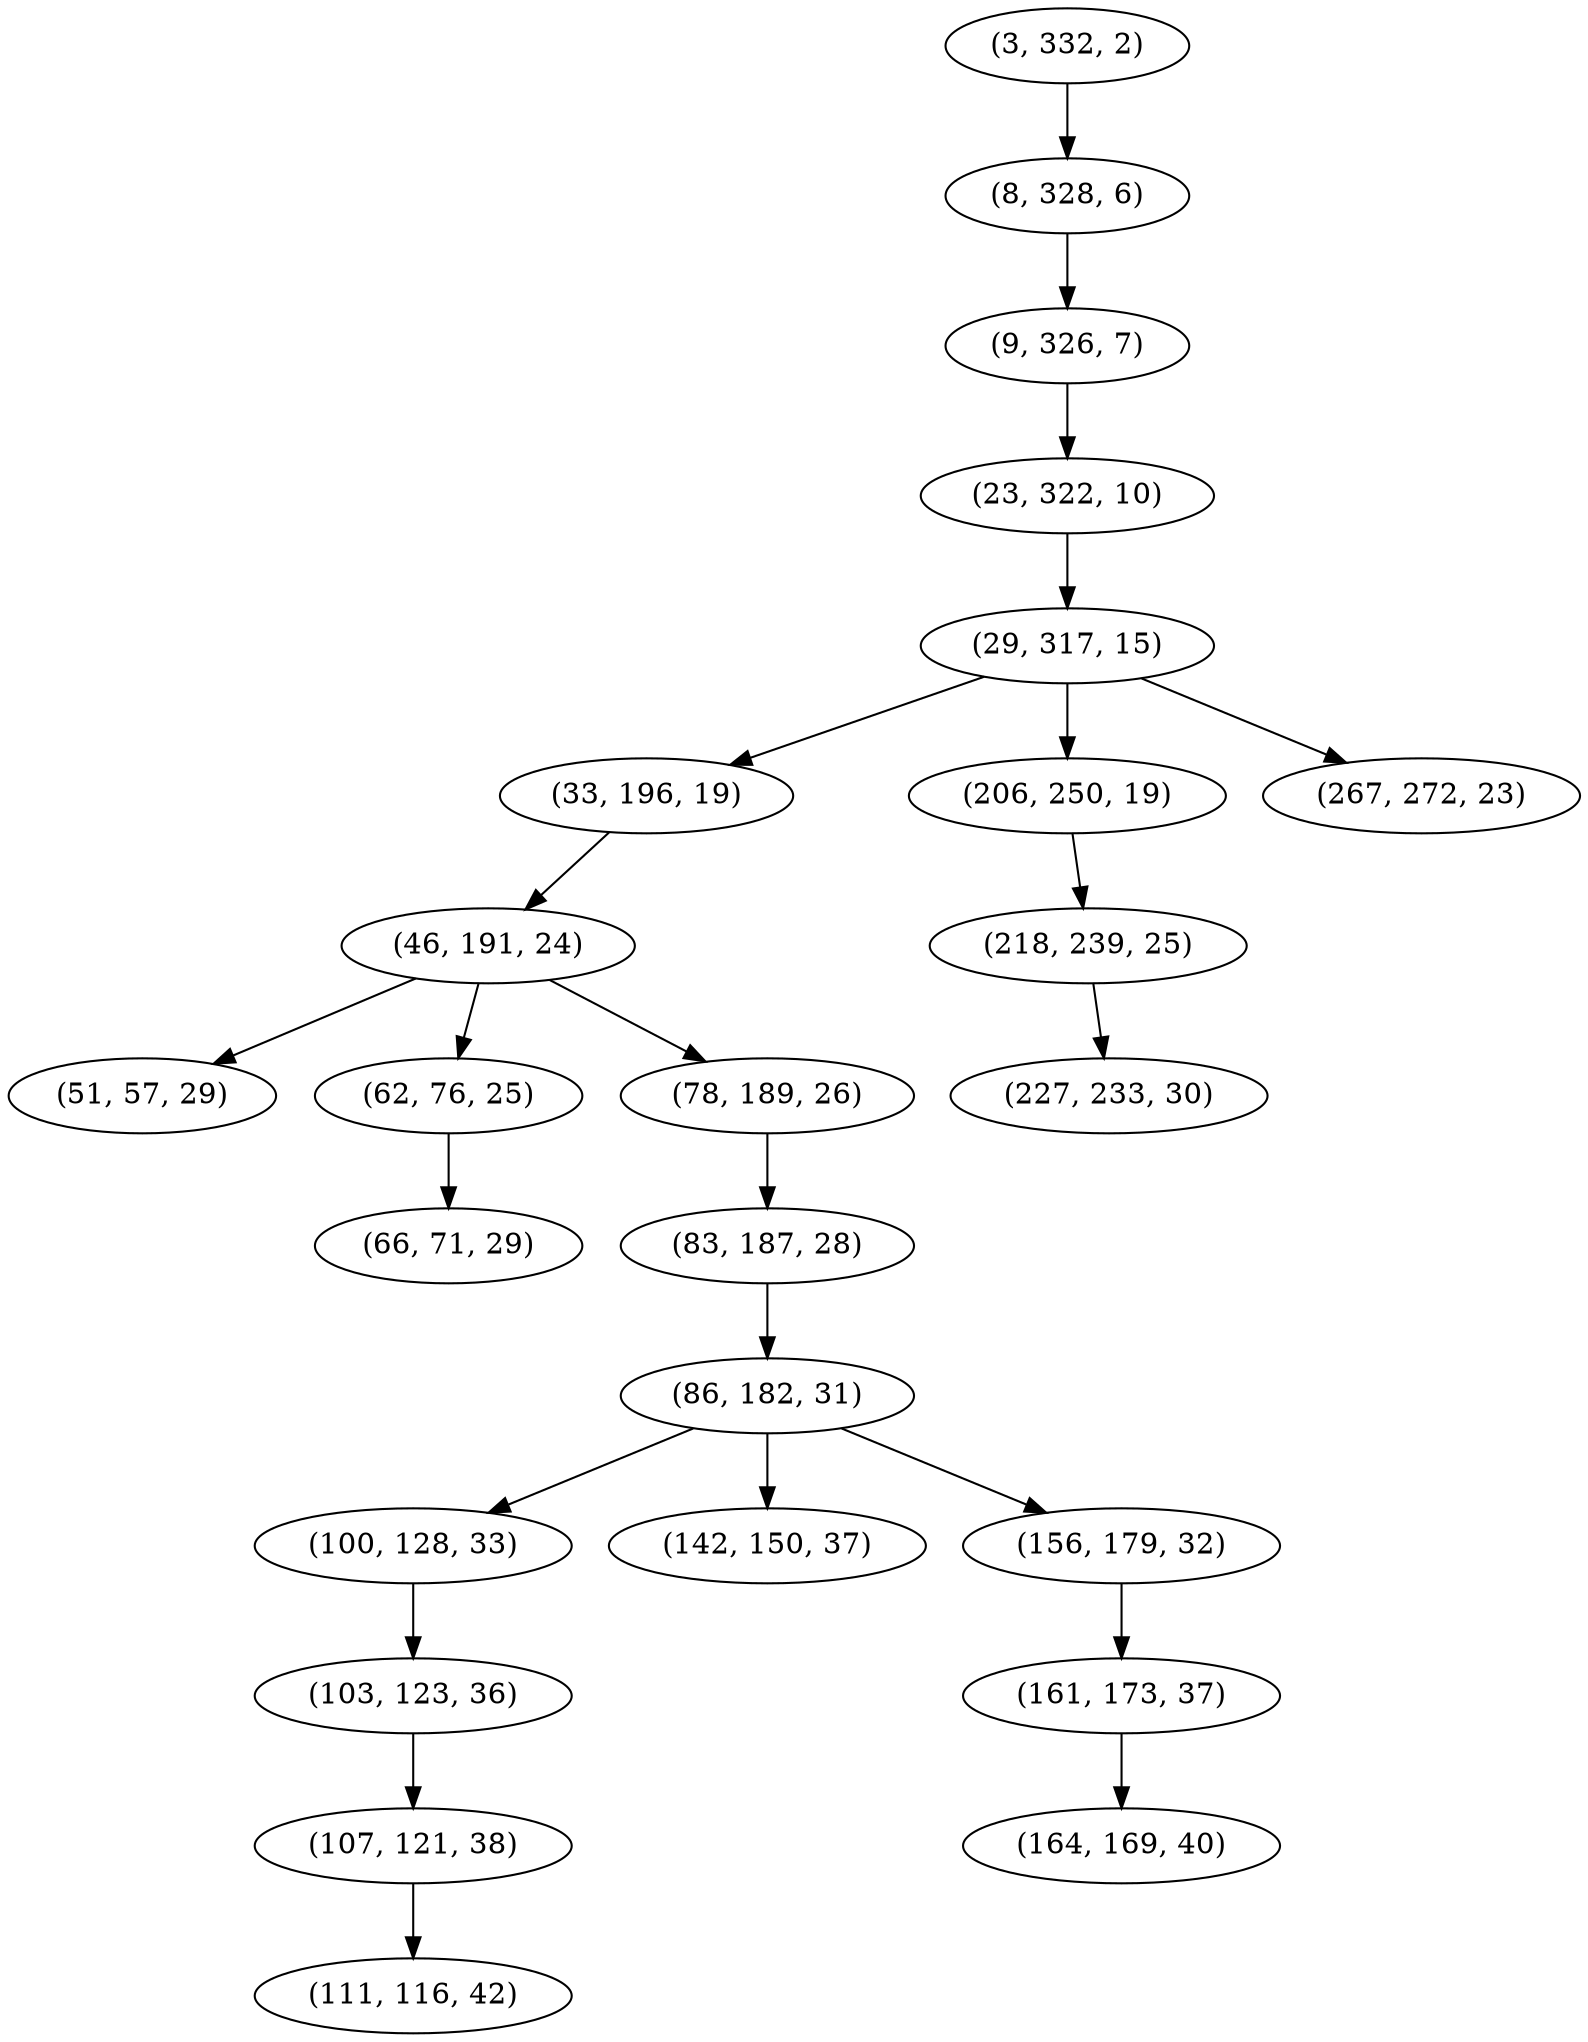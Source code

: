 digraph tree {
    "(3, 332, 2)";
    "(8, 328, 6)";
    "(9, 326, 7)";
    "(23, 322, 10)";
    "(29, 317, 15)";
    "(33, 196, 19)";
    "(46, 191, 24)";
    "(51, 57, 29)";
    "(62, 76, 25)";
    "(66, 71, 29)";
    "(78, 189, 26)";
    "(83, 187, 28)";
    "(86, 182, 31)";
    "(100, 128, 33)";
    "(103, 123, 36)";
    "(107, 121, 38)";
    "(111, 116, 42)";
    "(142, 150, 37)";
    "(156, 179, 32)";
    "(161, 173, 37)";
    "(164, 169, 40)";
    "(206, 250, 19)";
    "(218, 239, 25)";
    "(227, 233, 30)";
    "(267, 272, 23)";
    "(3, 332, 2)" -> "(8, 328, 6)";
    "(8, 328, 6)" -> "(9, 326, 7)";
    "(9, 326, 7)" -> "(23, 322, 10)";
    "(23, 322, 10)" -> "(29, 317, 15)";
    "(29, 317, 15)" -> "(33, 196, 19)";
    "(29, 317, 15)" -> "(206, 250, 19)";
    "(29, 317, 15)" -> "(267, 272, 23)";
    "(33, 196, 19)" -> "(46, 191, 24)";
    "(46, 191, 24)" -> "(51, 57, 29)";
    "(46, 191, 24)" -> "(62, 76, 25)";
    "(46, 191, 24)" -> "(78, 189, 26)";
    "(62, 76, 25)" -> "(66, 71, 29)";
    "(78, 189, 26)" -> "(83, 187, 28)";
    "(83, 187, 28)" -> "(86, 182, 31)";
    "(86, 182, 31)" -> "(100, 128, 33)";
    "(86, 182, 31)" -> "(142, 150, 37)";
    "(86, 182, 31)" -> "(156, 179, 32)";
    "(100, 128, 33)" -> "(103, 123, 36)";
    "(103, 123, 36)" -> "(107, 121, 38)";
    "(107, 121, 38)" -> "(111, 116, 42)";
    "(156, 179, 32)" -> "(161, 173, 37)";
    "(161, 173, 37)" -> "(164, 169, 40)";
    "(206, 250, 19)" -> "(218, 239, 25)";
    "(218, 239, 25)" -> "(227, 233, 30)";
}
